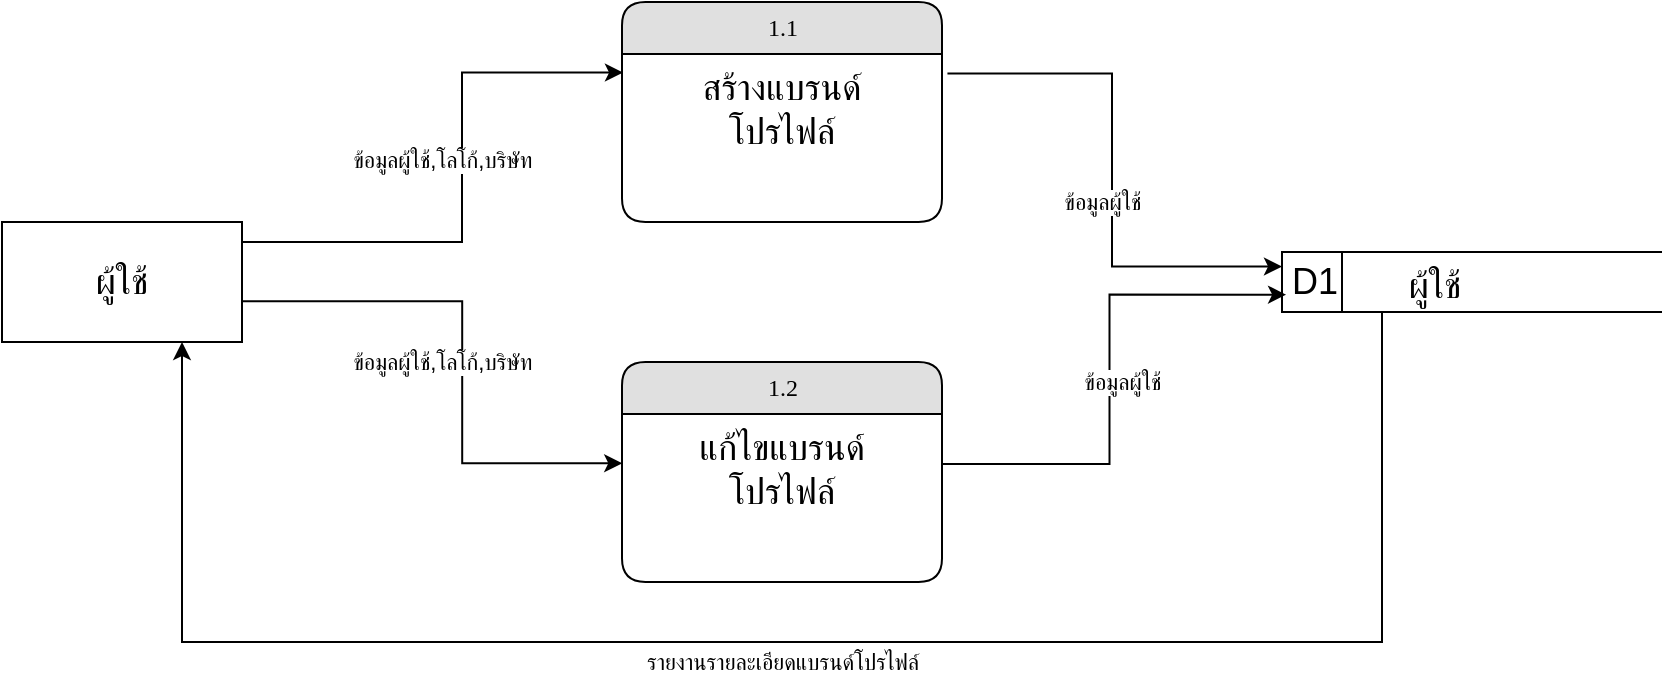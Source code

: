 <mxfile version="25.0.3">
  <diagram name="Page-1" id="9k-PcV3nmBi1KY_1PRyq">
    <mxGraphModel dx="2354" dy="600" grid="1" gridSize="10" guides="1" tooltips="1" connect="1" arrows="1" fold="1" page="1" pageScale="1" pageWidth="1100" pageHeight="850" math="0" shadow="0">
      <root>
        <mxCell id="0" />
        <mxCell id="1" parent="0" />
        <mxCell id="heAXyN-W0zy-wfGCT8yG-1" value="1.1" style="swimlane;html=1;fontStyle=0;childLayout=stackLayout;horizontal=1;startSize=26;fillColor=#e0e0e0;horizontalStack=0;resizeParent=1;resizeLast=0;collapsible=1;marginBottom=0;swimlaneFillColor=#ffffff;align=center;rounded=1;shadow=0;comic=0;labelBackgroundColor=none;strokeWidth=1;fontFamily=Verdana;fontSize=12" parent="1" vertex="1">
          <mxGeometry x="-190" y="150" width="160" height="110" as="geometry" />
        </mxCell>
        <mxCell id="heAXyN-W0zy-wfGCT8yG-2" value="&lt;span style=&quot;font-size: 18px;&quot;&gt;สร้างแบรนด์&lt;br&gt;โปรไฟล์&lt;/span&gt;" style="text;html=1;strokeColor=none;fillColor=none;spacingLeft=4;spacingRight=4;whiteSpace=wrap;overflow=hidden;rotatable=0;points=[[0,0.5],[1,0.5]];portConstraint=eastwest;align=center;" parent="heAXyN-W0zy-wfGCT8yG-1" vertex="1">
          <mxGeometry y="26" width="160" height="54" as="geometry" />
        </mxCell>
        <mxCell id="heAXyN-W0zy-wfGCT8yG-3" value="&lt;span style=&quot;font-size: 18px; text-wrap-mode: nowrap;&quot;&gt;ผู้ใช้&lt;/span&gt;" style="rounded=0;whiteSpace=wrap;html=1;" parent="1" vertex="1">
          <mxGeometry x="-500" y="260" width="120" height="60" as="geometry" />
        </mxCell>
        <mxCell id="heAXyN-W0zy-wfGCT8yG-4" value="" style="endArrow=classic;html=1;rounded=0;exitX=1;exitY=0.25;exitDx=0;exitDy=0;entryX=0.003;entryY=0.172;entryDx=0;entryDy=0;entryPerimeter=0;edgeStyle=orthogonalEdgeStyle;" parent="1" source="heAXyN-W0zy-wfGCT8yG-3" target="heAXyN-W0zy-wfGCT8yG-2" edge="1">
          <mxGeometry width="50" height="50" relative="1" as="geometry">
            <mxPoint x="-351.28" y="310" as="sourcePoint" />
            <mxPoint x="-157.76" y="312.404" as="targetPoint" />
            <Array as="points">
              <mxPoint x="-380" y="270" />
              <mxPoint x="-270" y="270" />
              <mxPoint x="-270" y="185" />
            </Array>
          </mxGeometry>
        </mxCell>
        <mxCell id="heAXyN-W0zy-wfGCT8yG-5" value="ข้อมูลผู้ใช้,โลโก้,บริษัท" style="edgeLabel;html=1;align=center;verticalAlign=middle;resizable=0;points=[];rotation=0;" parent="heAXyN-W0zy-wfGCT8yG-4" vertex="1" connectable="0">
          <mxGeometry x="-0.064" y="2" relative="1" as="geometry">
            <mxPoint x="-8" y="-25" as="offset" />
          </mxGeometry>
        </mxCell>
        <mxCell id="heAXyN-W0zy-wfGCT8yG-8" value="" style="group" parent="1" vertex="1" connectable="0">
          <mxGeometry x="140" y="275" width="190" height="30" as="geometry" />
        </mxCell>
        <mxCell id="heAXyN-W0zy-wfGCT8yG-9" value="&lt;font style=&quot;font-size: 18px;&quot;&gt;D1&lt;/font&gt;" style="html=1;dashed=0;whiteSpace=wrap;shape=mxgraph.dfd.dataStoreID;align=left;spacingLeft=3;points=[[0,0],[0.5,0],[1,0],[0,0.5],[1,0.5],[0,1],[0.5,1],[1,1]];container=0;" parent="heAXyN-W0zy-wfGCT8yG-8" vertex="1">
          <mxGeometry width="190" height="30" as="geometry" />
        </mxCell>
        <mxCell id="heAXyN-W0zy-wfGCT8yG-10" value="&lt;font style=&quot;font-size: 18px; font-weight: normal;&quot;&gt;ผู้ใช้&lt;/font&gt;" style="text;strokeColor=none;fillColor=none;html=1;fontSize=24;fontStyle=1;verticalAlign=middle;align=center;container=0;" parent="heAXyN-W0zy-wfGCT8yG-8" vertex="1">
          <mxGeometry x="28.5" width="95" height="30" as="geometry" />
        </mxCell>
        <mxCell id="heAXyN-W0zy-wfGCT8yG-11" value="" style="endArrow=classic;html=1;rounded=0;exitX=1.017;exitY=0.18;exitDx=0;exitDy=0;exitPerimeter=0;entryX=0;entryY=0.242;entryDx=0;entryDy=0;entryPerimeter=0;edgeStyle=orthogonalEdgeStyle;" parent="1" source="heAXyN-W0zy-wfGCT8yG-2" target="heAXyN-W0zy-wfGCT8yG-9" edge="1">
          <mxGeometry width="50" height="50" relative="1" as="geometry">
            <mxPoint x="80.0" y="307.006" as="sourcePoint" />
            <mxPoint x="251.28" y="310" as="targetPoint" />
          </mxGeometry>
        </mxCell>
        <mxCell id="heAXyN-W0zy-wfGCT8yG-13" value="ข้อมูลผู้ใช้" style="edgeLabel;html=1;align=center;verticalAlign=middle;resizable=0;points=[];" parent="1" vertex="1" connectable="0">
          <mxGeometry x="50.002" y="249.996" as="geometry" />
        </mxCell>
        <mxCell id="heAXyN-W0zy-wfGCT8yG-16" value="1.2" style="swimlane;html=1;fontStyle=0;childLayout=stackLayout;horizontal=1;startSize=26;fillColor=#e0e0e0;horizontalStack=0;resizeParent=1;resizeLast=0;collapsible=1;marginBottom=0;swimlaneFillColor=#ffffff;align=center;rounded=1;shadow=0;comic=0;labelBackgroundColor=none;strokeWidth=1;fontFamily=Verdana;fontSize=12" parent="1" vertex="1">
          <mxGeometry x="-190" y="330" width="160" height="110" as="geometry" />
        </mxCell>
        <mxCell id="heAXyN-W0zy-wfGCT8yG-17" value="&lt;span style=&quot;font-size: 18px;&quot;&gt;แก้ไขแบรนด์&lt;br&gt;โปรไฟล์&lt;/span&gt;" style="text;html=1;strokeColor=none;fillColor=none;spacingLeft=4;spacingRight=4;whiteSpace=wrap;overflow=hidden;rotatable=0;points=[[0,0.5],[1,0.5]];portConstraint=eastwest;align=center;" parent="heAXyN-W0zy-wfGCT8yG-16" vertex="1">
          <mxGeometry y="26" width="160" height="54" as="geometry" />
        </mxCell>
        <mxCell id="heAXyN-W0zy-wfGCT8yG-34" value="" style="endArrow=classic;html=1;rounded=0;exitX=0.999;exitY=0.656;exitDx=0;exitDy=0;entryX=0.003;entryY=0.172;entryDx=0;entryDy=0;entryPerimeter=0;edgeStyle=orthogonalEdgeStyle;exitPerimeter=0;" parent="1" edge="1">
          <mxGeometry width="50" height="50" relative="1" as="geometry">
            <mxPoint x="-380.0" y="280" as="sourcePoint" />
            <mxPoint x="-189.88" y="380.64" as="targetPoint" />
            <Array as="points">
              <mxPoint x="-269.88" y="299.64" />
              <mxPoint x="-269.88" y="380.64" />
            </Array>
          </mxGeometry>
        </mxCell>
        <mxCell id="heAXyN-W0zy-wfGCT8yG-35" value="ข้อมูลผู้ใช้,โลโก้,บริษัท" style="edgeLabel;html=1;align=center;verticalAlign=middle;resizable=0;points=[];rotation=0;" parent="heAXyN-W0zy-wfGCT8yG-34" vertex="1" connectable="0">
          <mxGeometry x="-0.064" y="2" relative="1" as="geometry">
            <mxPoint x="-12" y="24" as="offset" />
          </mxGeometry>
        </mxCell>
        <mxCell id="heAXyN-W0zy-wfGCT8yG-39" value="" style="endArrow=classic;html=1;rounded=0;exitX=1.017;exitY=0.18;exitDx=0;exitDy=0;exitPerimeter=0;entryX=-0.009;entryY=0.711;entryDx=0;entryDy=0;entryPerimeter=0;edgeStyle=orthogonalEdgeStyle;" parent="1" edge="1">
          <mxGeometry width="50" height="50" relative="1" as="geometry">
            <mxPoint x="-30" y="380" as="sourcePoint" />
            <mxPoint x="142.04" y="296.33" as="targetPoint" />
            <Array as="points">
              <mxPoint x="53.75" y="381" />
              <mxPoint x="53.75" y="296" />
            </Array>
          </mxGeometry>
        </mxCell>
        <mxCell id="heAXyN-W0zy-wfGCT8yG-40" value="ข้อมูลผู้ใช้" style="edgeLabel;html=1;align=center;verticalAlign=middle;resizable=0;points=[];" parent="1" vertex="1" connectable="0">
          <mxGeometry x="60.002" y="339.996" as="geometry" />
        </mxCell>
        <mxCell id="heAXyN-W0zy-wfGCT8yG-41" value="" style="endArrow=classic;html=1;rounded=0;exitX=0.999;exitY=0.656;exitDx=0;exitDy=0;edgeStyle=orthogonalEdgeStyle;exitPerimeter=0;entryX=0.5;entryY=1;entryDx=0;entryDy=0;" parent="1" edge="1">
          <mxGeometry width="50" height="50" relative="1" as="geometry">
            <mxPoint x="190.0" y="305" as="sourcePoint" />
            <mxPoint x="-410" y="320" as="targetPoint" />
            <Array as="points">
              <mxPoint x="190" y="470" />
              <mxPoint x="-410" y="470" />
            </Array>
          </mxGeometry>
        </mxCell>
        <mxCell id="heAXyN-W0zy-wfGCT8yG-42" value="รายงานรายละเอียดแบรนด์โปรไฟล์" style="edgeLabel;html=1;align=center;verticalAlign=middle;resizable=0;points=[];rotation=0;" parent="heAXyN-W0zy-wfGCT8yG-41" vertex="1" connectable="0">
          <mxGeometry x="-0.064" y="2" relative="1" as="geometry">
            <mxPoint x="-37" y="8" as="offset" />
          </mxGeometry>
        </mxCell>
      </root>
    </mxGraphModel>
  </diagram>
</mxfile>

